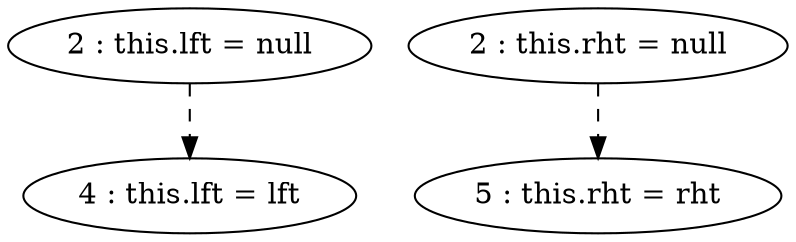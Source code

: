 digraph G {
"2 : this.lft = null"
"2 : this.lft = null" -> "4 : this.lft = lft" [style=dashed]
"2 : this.rht = null"
"2 : this.rht = null" -> "5 : this.rht = rht" [style=dashed]
"4 : this.lft = lft"
"5 : this.rht = rht"
}